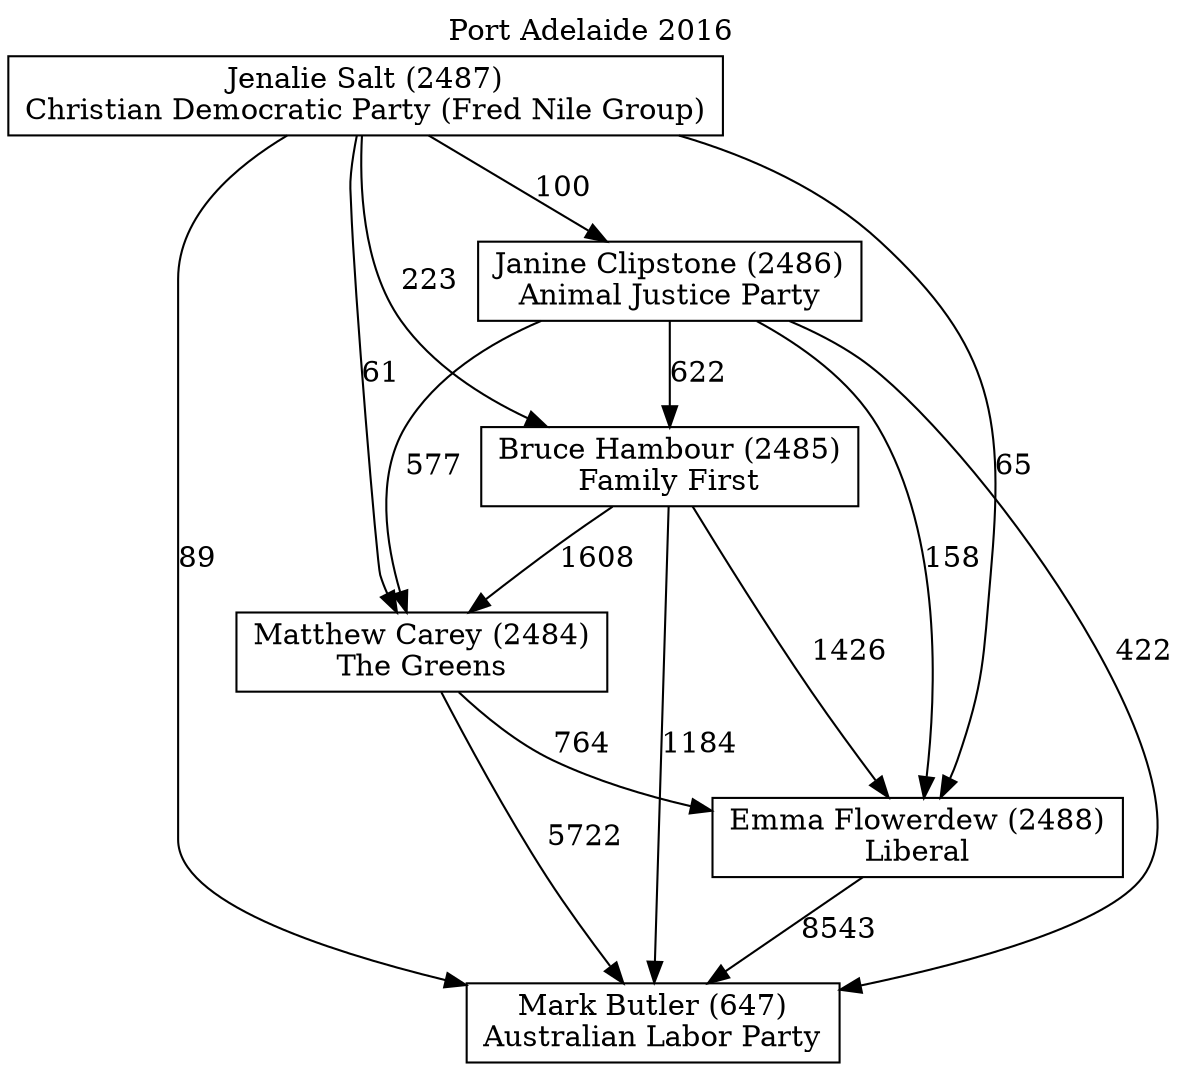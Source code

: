 // House preference flow
digraph "Mark Butler (647)_Port Adelaide_2016" {
	graph [label="Port Adelaide 2016" labelloc=t mclimit=10]
	node [shape=box]
	"Bruce Hambour (2485)" [label="Bruce Hambour (2485)
Family First"]
	"Jenalie Salt (2487)" [label="Jenalie Salt (2487)
Christian Democratic Party (Fred Nile Group)"]
	"Janine Clipstone (2486)" [label="Janine Clipstone (2486)
Animal Justice Party"]
	"Matthew Carey (2484)" [label="Matthew Carey (2484)
The Greens"]
	"Mark Butler (647)" [label="Mark Butler (647)
Australian Labor Party"]
	"Emma Flowerdew (2488)" [label="Emma Flowerdew (2488)
Liberal"]
	"Bruce Hambour (2485)" -> "Emma Flowerdew (2488)" [label=1426]
	"Jenalie Salt (2487)" -> "Bruce Hambour (2485)" [label=223]
	"Bruce Hambour (2485)" -> "Mark Butler (647)" [label=1184]
	"Matthew Carey (2484)" -> "Mark Butler (647)" [label=5722]
	"Jenalie Salt (2487)" -> "Janine Clipstone (2486)" [label=100]
	"Jenalie Salt (2487)" -> "Matthew Carey (2484)" [label=61]
	"Emma Flowerdew (2488)" -> "Mark Butler (647)" [label=8543]
	"Bruce Hambour (2485)" -> "Matthew Carey (2484)" [label=1608]
	"Jenalie Salt (2487)" -> "Emma Flowerdew (2488)" [label=65]
	"Janine Clipstone (2486)" -> "Matthew Carey (2484)" [label=577]
	"Janine Clipstone (2486)" -> "Bruce Hambour (2485)" [label=622]
	"Janine Clipstone (2486)" -> "Emma Flowerdew (2488)" [label=158]
	"Matthew Carey (2484)" -> "Emma Flowerdew (2488)" [label=764]
	"Janine Clipstone (2486)" -> "Mark Butler (647)" [label=422]
	"Jenalie Salt (2487)" -> "Mark Butler (647)" [label=89]
}
